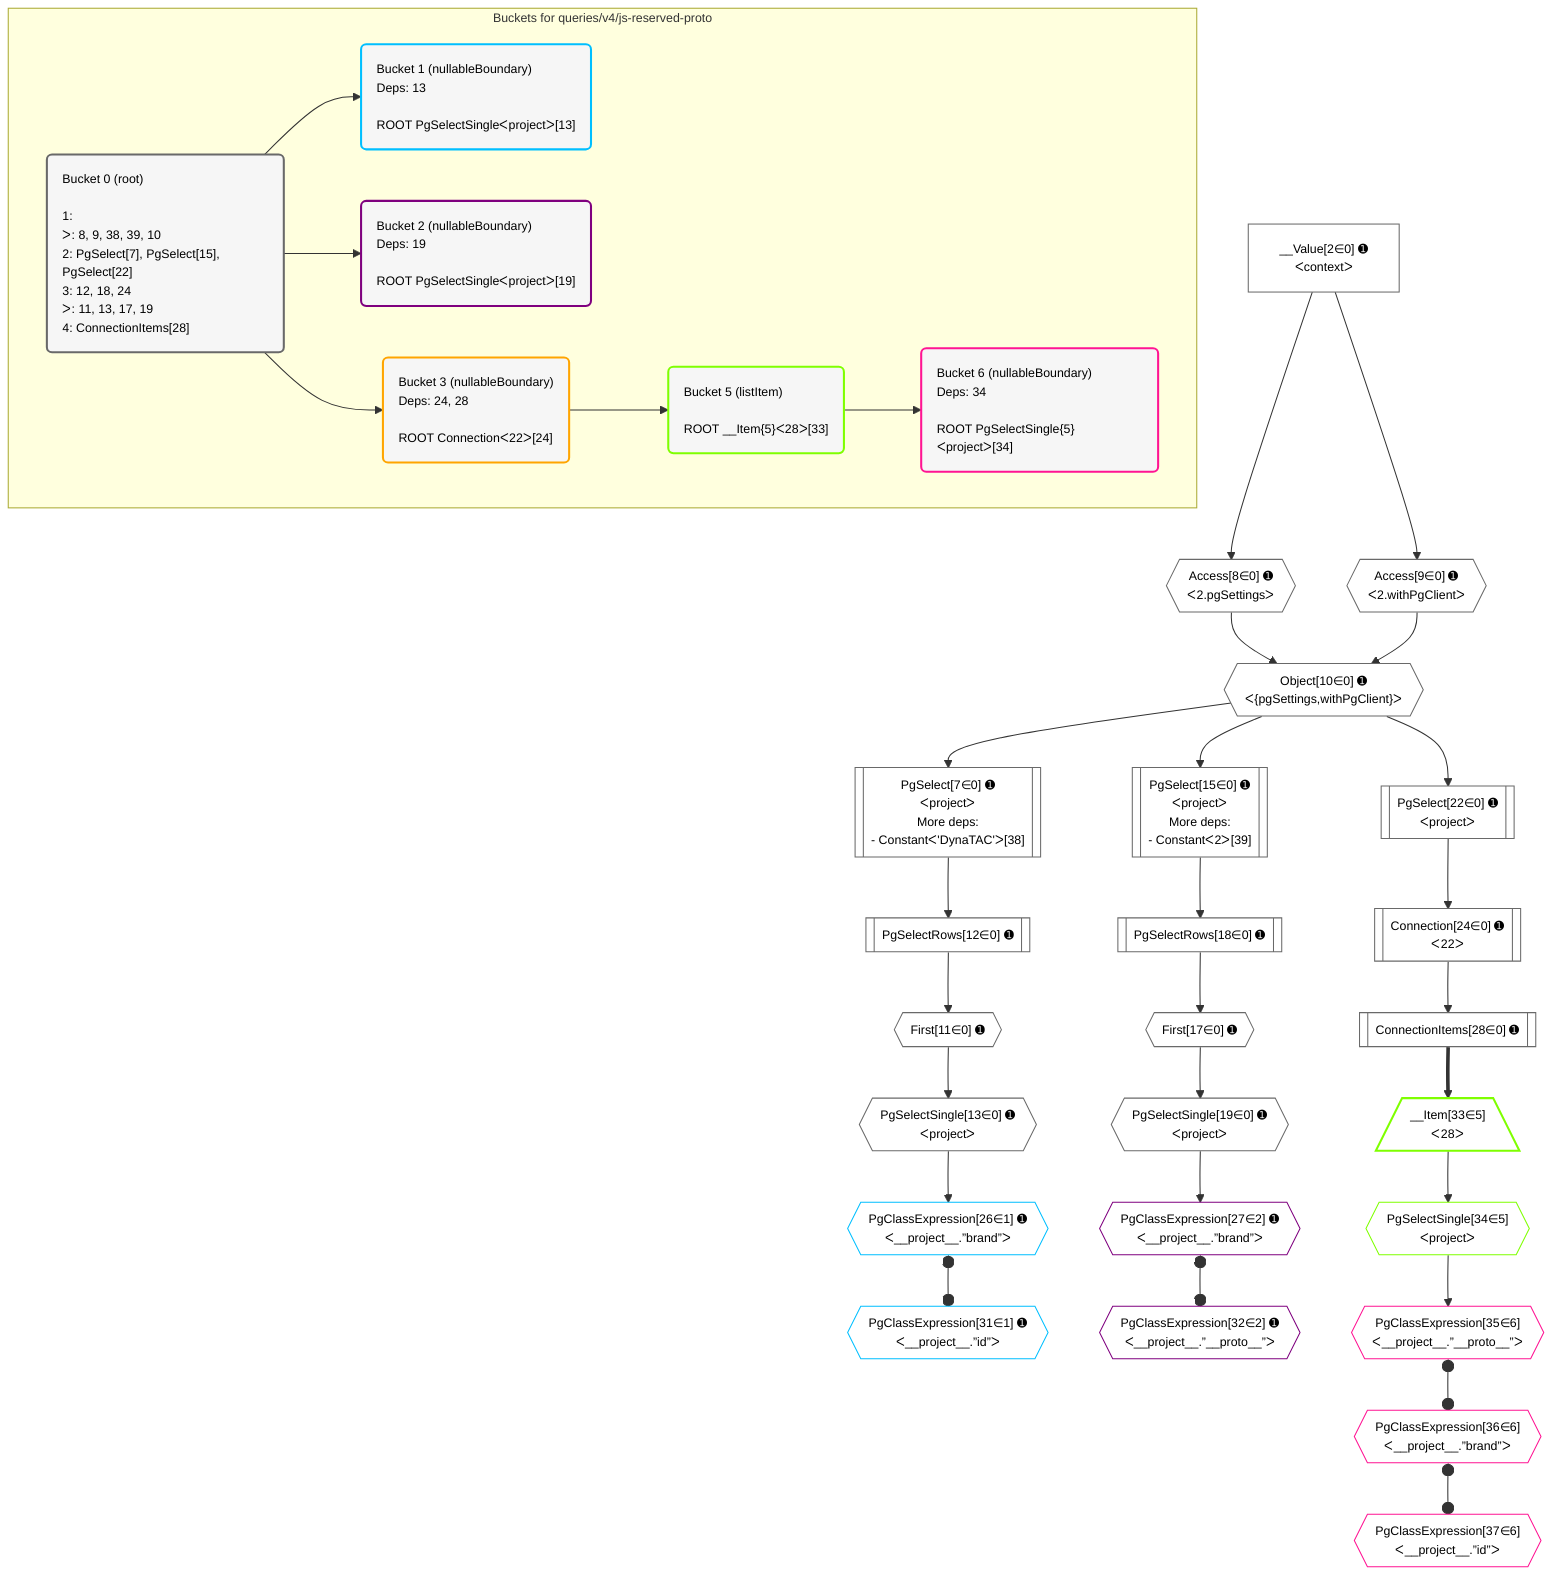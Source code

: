 %%{init: {'themeVariables': { 'fontSize': '12px'}}}%%
graph TD
    classDef path fill:#eee,stroke:#000,color:#000
    classDef plan fill:#fff,stroke-width:1px,color:#000
    classDef itemplan fill:#fff,stroke-width:2px,color:#000
    classDef unbatchedplan fill:#dff,stroke-width:1px,color:#000
    classDef sideeffectplan fill:#fcc,stroke-width:2px,color:#000
    classDef bucket fill:#f6f6f6,color:#000,stroke-width:2px,text-align:left

    subgraph "Buckets for queries/v4/js-reserved-proto"
    Bucket0("Bucket 0 (root)<br /><br />1: <br />ᐳ: 8, 9, 38, 39, 10<br />2: PgSelect[7], PgSelect[15], PgSelect[22]<br />3: 12, 18, 24<br />ᐳ: 11, 13, 17, 19<br />4: ConnectionItems[28]"):::bucket
    Bucket1("Bucket 1 (nullableBoundary)<br />Deps: 13<br /><br />ROOT PgSelectSingleᐸprojectᐳ[13]"):::bucket
    Bucket2("Bucket 2 (nullableBoundary)<br />Deps: 19<br /><br />ROOT PgSelectSingleᐸprojectᐳ[19]"):::bucket
    Bucket3("Bucket 3 (nullableBoundary)<br />Deps: 24, 28<br /><br />ROOT Connectionᐸ22ᐳ[24]"):::bucket
    Bucket5("Bucket 5 (listItem)<br /><br />ROOT __Item{5}ᐸ28ᐳ[33]"):::bucket
    Bucket6("Bucket 6 (nullableBoundary)<br />Deps: 34<br /><br />ROOT PgSelectSingle{5}ᐸprojectᐳ[34]"):::bucket
    end
    Bucket0 --> Bucket1 & Bucket2 & Bucket3
    Bucket3 --> Bucket5
    Bucket5 --> Bucket6

    %% plan dependencies
    PgSelect7[["PgSelect[7∈0] ➊<br />ᐸprojectᐳ<br />More deps:<br />- Constantᐸ'DynaTAC'ᐳ[38]"]]:::plan
    Object10{{"Object[10∈0] ➊<br />ᐸ{pgSettings,withPgClient}ᐳ"}}:::plan
    Object10 --> PgSelect7
    Access8{{"Access[8∈0] ➊<br />ᐸ2.pgSettingsᐳ"}}:::plan
    Access9{{"Access[9∈0] ➊<br />ᐸ2.withPgClientᐳ"}}:::plan
    Access8 & Access9 --> Object10
    PgSelect15[["PgSelect[15∈0] ➊<br />ᐸprojectᐳ<br />More deps:<br />- Constantᐸ2ᐳ[39]"]]:::plan
    Object10 --> PgSelect15
    __Value2["__Value[2∈0] ➊<br />ᐸcontextᐳ"]:::plan
    __Value2 --> Access8
    __Value2 --> Access9
    First11{{"First[11∈0] ➊"}}:::plan
    PgSelectRows12[["PgSelectRows[12∈0] ➊"]]:::plan
    PgSelectRows12 --> First11
    PgSelect7 --> PgSelectRows12
    PgSelectSingle13{{"PgSelectSingle[13∈0] ➊<br />ᐸprojectᐳ"}}:::plan
    First11 --> PgSelectSingle13
    First17{{"First[17∈0] ➊"}}:::plan
    PgSelectRows18[["PgSelectRows[18∈0] ➊"]]:::plan
    PgSelectRows18 --> First17
    PgSelect15 --> PgSelectRows18
    PgSelectSingle19{{"PgSelectSingle[19∈0] ➊<br />ᐸprojectᐳ"}}:::plan
    First17 --> PgSelectSingle19
    PgSelect22[["PgSelect[22∈0] ➊<br />ᐸprojectᐳ"]]:::plan
    Object10 --> PgSelect22
    Connection24[["Connection[24∈0] ➊<br />ᐸ22ᐳ"]]:::plan
    PgSelect22 --> Connection24
    ConnectionItems28[["ConnectionItems[28∈0] ➊"]]:::plan
    Connection24 --> ConnectionItems28
    PgClassExpression26{{"PgClassExpression[26∈1] ➊<br />ᐸ__project__.”brand”ᐳ"}}:::plan
    PgSelectSingle13 --> PgClassExpression26
    PgClassExpression31{{"PgClassExpression[31∈1] ➊<br />ᐸ__project__.”id”ᐳ"}}:::plan
    PgClassExpression26 o--o PgClassExpression31
    PgClassExpression27{{"PgClassExpression[27∈2] ➊<br />ᐸ__project__.”brand”ᐳ"}}:::plan
    PgSelectSingle19 --> PgClassExpression27
    PgClassExpression32{{"PgClassExpression[32∈2] ➊<br />ᐸ__project__.”__proto__”ᐳ"}}:::plan
    PgClassExpression27 o--o PgClassExpression32
    __Item33[/"__Item[33∈5]<br />ᐸ28ᐳ"\]:::itemplan
    ConnectionItems28 ==> __Item33
    PgSelectSingle34{{"PgSelectSingle[34∈5]<br />ᐸprojectᐳ"}}:::plan
    __Item33 --> PgSelectSingle34
    PgClassExpression35{{"PgClassExpression[35∈6]<br />ᐸ__project__.”__proto__”ᐳ"}}:::plan
    PgSelectSingle34 --> PgClassExpression35
    PgClassExpression36{{"PgClassExpression[36∈6]<br />ᐸ__project__.”brand”ᐳ"}}:::plan
    PgClassExpression35 o--o PgClassExpression36
    PgClassExpression37{{"PgClassExpression[37∈6]<br />ᐸ__project__.”id”ᐳ"}}:::plan
    PgClassExpression36 o--o PgClassExpression37

    %% define steps
    classDef bucket0 stroke:#696969
    class Bucket0,__Value2,PgSelect7,Access8,Access9,Object10,First11,PgSelectRows12,PgSelectSingle13,PgSelect15,First17,PgSelectRows18,PgSelectSingle19,PgSelect22,Connection24,ConnectionItems28 bucket0
    classDef bucket1 stroke:#00bfff
    class Bucket1,PgClassExpression26,PgClassExpression31 bucket1
    classDef bucket2 stroke:#7f007f
    class Bucket2,PgClassExpression27,PgClassExpression32 bucket2
    classDef bucket3 stroke:#ffa500
    class Bucket3 bucket3
    classDef bucket5 stroke:#7fff00
    class Bucket5,__Item33,PgSelectSingle34 bucket5
    classDef bucket6 stroke:#ff1493
    class Bucket6,PgClassExpression35,PgClassExpression36,PgClassExpression37 bucket6